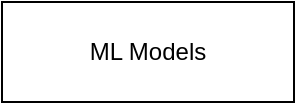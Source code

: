 <mxfile version="25.0.3">
  <diagram name="페이지-1" id="wiSXTYsb44hFxfv7XERZ">
    <mxGraphModel dx="1050" dy="565" grid="1" gridSize="10" guides="1" tooltips="1" connect="1" arrows="1" fold="1" page="1" pageScale="1" pageWidth="827" pageHeight="1169" math="0" shadow="0">
      <root>
        <mxCell id="0" />
        <mxCell id="1" parent="0" />
        <mxCell id="u1BG7Fuu7I_Ui5g8939k-1" value="ML Models" style="whiteSpace=wrap;html=1;direction=south;" vertex="1" parent="1">
          <mxGeometry x="341" y="40" width="146" height="50" as="geometry" />
        </mxCell>
      </root>
    </mxGraphModel>
  </diagram>
</mxfile>
